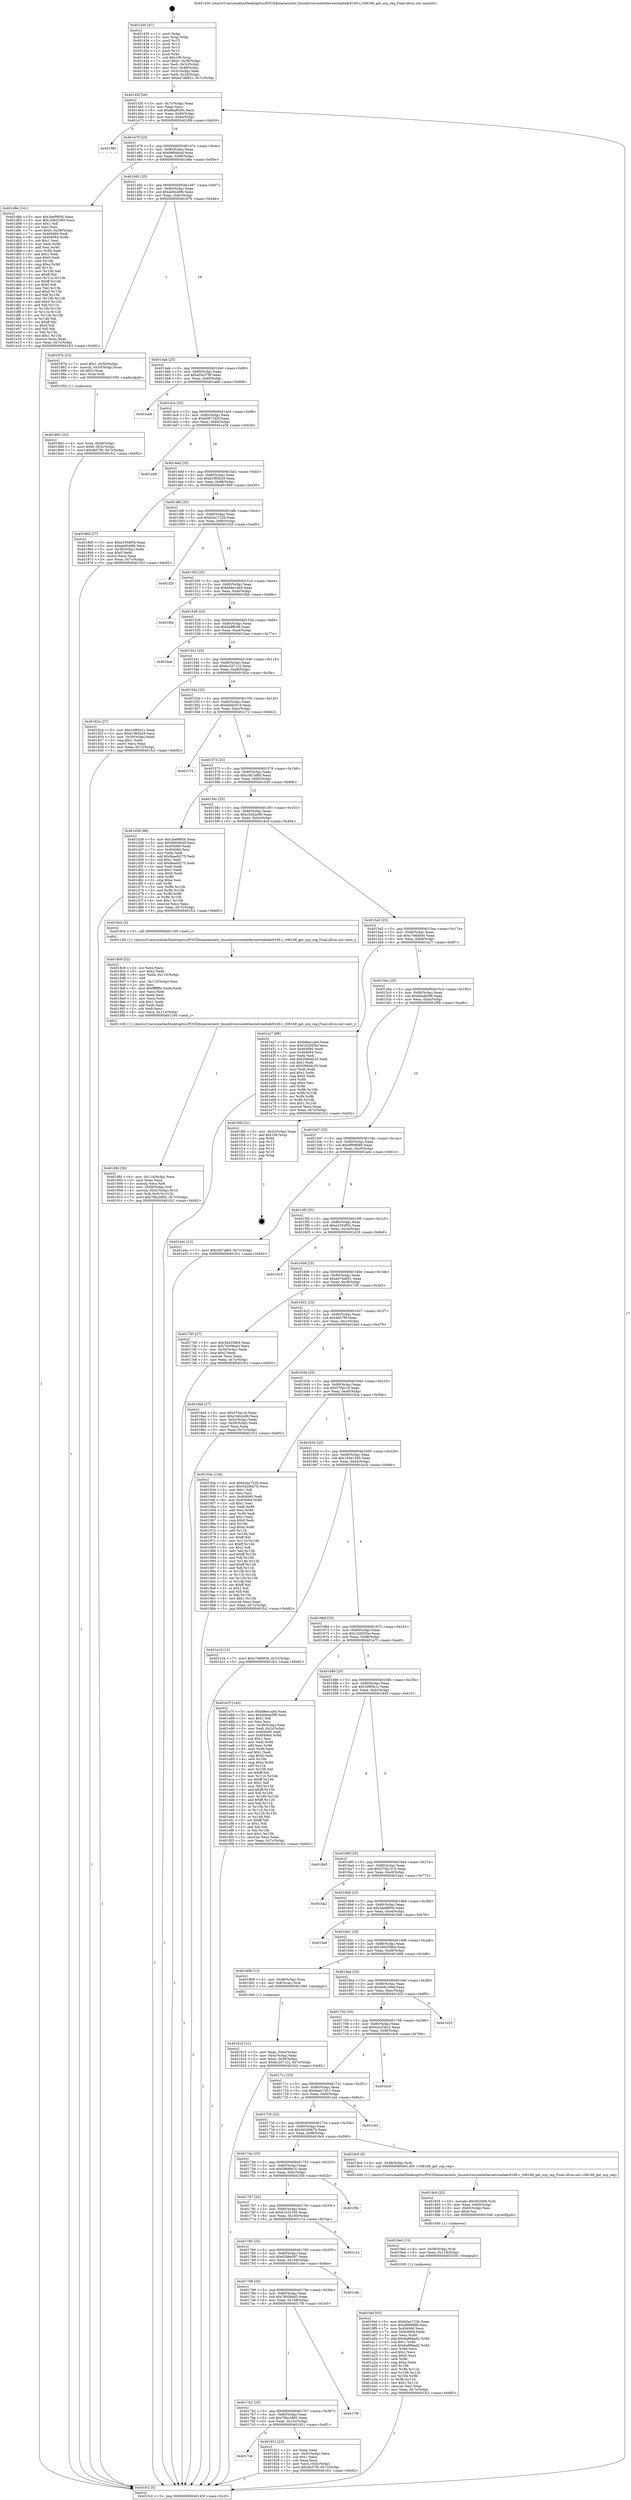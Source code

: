 digraph "0x401430" {
  label = "0x401430 (/mnt/c/Users/mathe/Desktop/tcc/POCII/binaries/extr_linuxdriversnetethernetrealtekr8169.c_rtl8168_get_ocp_reg_Final-ollvm.out::main(0))"
  labelloc = "t"
  node[shape=record]

  Entry [label="",width=0.3,height=0.3,shape=circle,fillcolor=black,style=filled]
  "0x40145f" [label="{
     0x40145f [26]\l
     | [instrs]\l
     &nbsp;&nbsp;0x40145f \<+3\>: mov -0x7c(%rbp),%eax\l
     &nbsp;&nbsp;0x401462 \<+2\>: mov %eax,%ecx\l
     &nbsp;&nbsp;0x401464 \<+6\>: sub $0x8baf029c,%ecx\l
     &nbsp;&nbsp;0x40146a \<+3\>: mov %eax,-0x80(%rbp)\l
     &nbsp;&nbsp;0x40146d \<+6\>: mov %ecx,-0x84(%rbp)\l
     &nbsp;&nbsp;0x401473 \<+6\>: je 0000000000401f89 \<main+0xb59\>\l
  }"]
  "0x401f89" [label="{
     0x401f89\l
  }", style=dashed]
  "0x401479" [label="{
     0x401479 [25]\l
     | [instrs]\l
     &nbsp;&nbsp;0x401479 \<+5\>: jmp 000000000040147e \<main+0x4e\>\l
     &nbsp;&nbsp;0x40147e \<+3\>: mov -0x80(%rbp),%eax\l
     &nbsp;&nbsp;0x401481 \<+5\>: sub $0x96848cef,%eax\l
     &nbsp;&nbsp;0x401486 \<+6\>: mov %eax,-0x88(%rbp)\l
     &nbsp;&nbsp;0x40148c \<+6\>: je 0000000000401d8e \<main+0x95e\>\l
  }"]
  Exit [label="",width=0.3,height=0.3,shape=circle,fillcolor=black,style=filled,peripheries=2]
  "0x401d8e" [label="{
     0x401d8e [141]\l
     | [instrs]\l
     &nbsp;&nbsp;0x401d8e \<+5\>: mov $0x3aef9856,%eax\l
     &nbsp;&nbsp;0x401d93 \<+5\>: mov $0x164d1565,%ecx\l
     &nbsp;&nbsp;0x401d98 \<+2\>: mov $0x1,%dl\l
     &nbsp;&nbsp;0x401d9a \<+2\>: xor %esi,%esi\l
     &nbsp;&nbsp;0x401d9c \<+7\>: movl $0x0,-0x38(%rbp)\l
     &nbsp;&nbsp;0x401da3 \<+7\>: mov 0x404060,%edi\l
     &nbsp;&nbsp;0x401daa \<+8\>: mov 0x404064,%r8d\l
     &nbsp;&nbsp;0x401db2 \<+3\>: sub $0x1,%esi\l
     &nbsp;&nbsp;0x401db5 \<+3\>: mov %edi,%r9d\l
     &nbsp;&nbsp;0x401db8 \<+3\>: add %esi,%r9d\l
     &nbsp;&nbsp;0x401dbb \<+4\>: imul %r9d,%edi\l
     &nbsp;&nbsp;0x401dbf \<+3\>: and $0x1,%edi\l
     &nbsp;&nbsp;0x401dc2 \<+3\>: cmp $0x0,%edi\l
     &nbsp;&nbsp;0x401dc5 \<+4\>: sete %r10b\l
     &nbsp;&nbsp;0x401dc9 \<+4\>: cmp $0xa,%r8d\l
     &nbsp;&nbsp;0x401dcd \<+4\>: setl %r11b\l
     &nbsp;&nbsp;0x401dd1 \<+3\>: mov %r10b,%bl\l
     &nbsp;&nbsp;0x401dd4 \<+3\>: xor $0xff,%bl\l
     &nbsp;&nbsp;0x401dd7 \<+3\>: mov %r11b,%r14b\l
     &nbsp;&nbsp;0x401dda \<+4\>: xor $0xff,%r14b\l
     &nbsp;&nbsp;0x401dde \<+3\>: xor $0x0,%dl\l
     &nbsp;&nbsp;0x401de1 \<+3\>: mov %bl,%r15b\l
     &nbsp;&nbsp;0x401de4 \<+4\>: and $0x0,%r15b\l
     &nbsp;&nbsp;0x401de8 \<+3\>: and %dl,%r10b\l
     &nbsp;&nbsp;0x401deb \<+3\>: mov %r14b,%r12b\l
     &nbsp;&nbsp;0x401dee \<+4\>: and $0x0,%r12b\l
     &nbsp;&nbsp;0x401df2 \<+3\>: and %dl,%r11b\l
     &nbsp;&nbsp;0x401df5 \<+3\>: or %r10b,%r15b\l
     &nbsp;&nbsp;0x401df8 \<+3\>: or %r11b,%r12b\l
     &nbsp;&nbsp;0x401dfb \<+3\>: xor %r12b,%r15b\l
     &nbsp;&nbsp;0x401dfe \<+3\>: or %r14b,%bl\l
     &nbsp;&nbsp;0x401e01 \<+3\>: xor $0xff,%bl\l
     &nbsp;&nbsp;0x401e04 \<+3\>: or $0x0,%dl\l
     &nbsp;&nbsp;0x401e07 \<+2\>: and %dl,%bl\l
     &nbsp;&nbsp;0x401e09 \<+3\>: or %bl,%r15b\l
     &nbsp;&nbsp;0x401e0c \<+4\>: test $0x1,%r15b\l
     &nbsp;&nbsp;0x401e10 \<+3\>: cmovne %ecx,%eax\l
     &nbsp;&nbsp;0x401e13 \<+3\>: mov %eax,-0x7c(%rbp)\l
     &nbsp;&nbsp;0x401e16 \<+5\>: jmp 0000000000401fc2 \<main+0xb92\>\l
  }"]
  "0x401492" [label="{
     0x401492 [25]\l
     | [instrs]\l
     &nbsp;&nbsp;0x401492 \<+5\>: jmp 0000000000401497 \<main+0x67\>\l
     &nbsp;&nbsp;0x401497 \<+3\>: mov -0x80(%rbp),%eax\l
     &nbsp;&nbsp;0x40149a \<+5\>: sub $0xab92a9f6,%eax\l
     &nbsp;&nbsp;0x40149f \<+6\>: mov %eax,-0x8c(%rbp)\l
     &nbsp;&nbsp;0x4014a5 \<+6\>: je 000000000040187b \<main+0x44b\>\l
  }"]
  "0x4019ef" [label="{
     0x4019ef [93]\l
     | [instrs]\l
     &nbsp;&nbsp;0x4019ef \<+5\>: mov $0xb3ec722b,%eax\l
     &nbsp;&nbsp;0x4019f4 \<+5\>: mov $0xdf99fb86,%esi\l
     &nbsp;&nbsp;0x4019f9 \<+7\>: mov 0x404060,%ecx\l
     &nbsp;&nbsp;0x401a00 \<+7\>: mov 0x404064,%edx\l
     &nbsp;&nbsp;0x401a07 \<+3\>: mov %ecx,%r8d\l
     &nbsp;&nbsp;0x401a0a \<+7\>: add $0x6a88bad2,%r8d\l
     &nbsp;&nbsp;0x401a11 \<+4\>: sub $0x1,%r8d\l
     &nbsp;&nbsp;0x401a15 \<+7\>: sub $0x6a88bad2,%r8d\l
     &nbsp;&nbsp;0x401a1c \<+4\>: imul %r8d,%ecx\l
     &nbsp;&nbsp;0x401a20 \<+3\>: and $0x1,%ecx\l
     &nbsp;&nbsp;0x401a23 \<+3\>: cmp $0x0,%ecx\l
     &nbsp;&nbsp;0x401a26 \<+4\>: sete %r9b\l
     &nbsp;&nbsp;0x401a2a \<+3\>: cmp $0xa,%edx\l
     &nbsp;&nbsp;0x401a2d \<+4\>: setl %r10b\l
     &nbsp;&nbsp;0x401a31 \<+3\>: mov %r9b,%r11b\l
     &nbsp;&nbsp;0x401a34 \<+3\>: and %r10b,%r11b\l
     &nbsp;&nbsp;0x401a37 \<+3\>: xor %r10b,%r9b\l
     &nbsp;&nbsp;0x401a3a \<+3\>: or %r9b,%r11b\l
     &nbsp;&nbsp;0x401a3d \<+4\>: test $0x1,%r11b\l
     &nbsp;&nbsp;0x401a41 \<+3\>: cmovne %esi,%eax\l
     &nbsp;&nbsp;0x401a44 \<+3\>: mov %eax,-0x7c(%rbp)\l
     &nbsp;&nbsp;0x401a47 \<+5\>: jmp 0000000000401fc2 \<main+0xb92\>\l
  }"]
  "0x40187b" [label="{
     0x40187b [23]\l
     | [instrs]\l
     &nbsp;&nbsp;0x40187b \<+7\>: movl $0x1,-0x50(%rbp)\l
     &nbsp;&nbsp;0x401882 \<+4\>: movslq -0x50(%rbp),%rax\l
     &nbsp;&nbsp;0x401886 \<+4\>: shl $0x3,%rax\l
     &nbsp;&nbsp;0x40188a \<+3\>: mov %rax,%rdi\l
     &nbsp;&nbsp;0x40188d \<+5\>: call 0000000000401050 \<malloc@plt\>\l
     | [calls]\l
     &nbsp;&nbsp;0x401050 \{1\} (unknown)\l
  }"]
  "0x4014ab" [label="{
     0x4014ab [25]\l
     | [instrs]\l
     &nbsp;&nbsp;0x4014ab \<+5\>: jmp 00000000004014b0 \<main+0x80\>\l
     &nbsp;&nbsp;0x4014b0 \<+3\>: mov -0x80(%rbp),%eax\l
     &nbsp;&nbsp;0x4014b3 \<+5\>: sub $0xaf3437f8,%eax\l
     &nbsp;&nbsp;0x4014b8 \<+6\>: mov %eax,-0x90(%rbp)\l
     &nbsp;&nbsp;0x4014be \<+6\>: je 0000000000401ae8 \<main+0x6b8\>\l
  }"]
  "0x4019e0" [label="{
     0x4019e0 [15]\l
     | [instrs]\l
     &nbsp;&nbsp;0x4019e0 \<+4\>: mov -0x58(%rbp),%rdi\l
     &nbsp;&nbsp;0x4019e4 \<+6\>: mov %eax,-0x118(%rbp)\l
     &nbsp;&nbsp;0x4019ea \<+5\>: call 0000000000401030 \<free@plt\>\l
     | [calls]\l
     &nbsp;&nbsp;0x401030 \{1\} (unknown)\l
  }"]
  "0x401ae8" [label="{
     0x401ae8\l
  }", style=dashed]
  "0x4014c4" [label="{
     0x4014c4 [25]\l
     | [instrs]\l
     &nbsp;&nbsp;0x4014c4 \<+5\>: jmp 00000000004014c9 \<main+0x99\>\l
     &nbsp;&nbsp;0x4014c9 \<+3\>: mov -0x80(%rbp),%eax\l
     &nbsp;&nbsp;0x4014cc \<+5\>: sub $0xb0872d2f,%eax\l
     &nbsp;&nbsp;0x4014d1 \<+6\>: mov %eax,-0x94(%rbp)\l
     &nbsp;&nbsp;0x4014d7 \<+6\>: je 0000000000401a58 \<main+0x628\>\l
  }"]
  "0x4019c9" [label="{
     0x4019c9 [23]\l
     | [instrs]\l
     &nbsp;&nbsp;0x4019c9 \<+10\>: movabs $0x4020d6,%rdi\l
     &nbsp;&nbsp;0x4019d3 \<+3\>: mov %eax,-0x60(%rbp)\l
     &nbsp;&nbsp;0x4019d6 \<+3\>: mov -0x60(%rbp),%esi\l
     &nbsp;&nbsp;0x4019d9 \<+2\>: mov $0x0,%al\l
     &nbsp;&nbsp;0x4019db \<+5\>: call 0000000000401040 \<printf@plt\>\l
     | [calls]\l
     &nbsp;&nbsp;0x401040 \{1\} (unknown)\l
  }"]
  "0x401a58" [label="{
     0x401a58\l
  }", style=dashed]
  "0x4014dd" [label="{
     0x4014dd [25]\l
     | [instrs]\l
     &nbsp;&nbsp;0x4014dd \<+5\>: jmp 00000000004014e2 \<main+0xb2\>\l
     &nbsp;&nbsp;0x4014e2 \<+3\>: mov -0x80(%rbp),%eax\l
     &nbsp;&nbsp;0x4014e5 \<+5\>: sub $0xb1f85b29,%eax\l
     &nbsp;&nbsp;0x4014ea \<+6\>: mov %eax,-0x98(%rbp)\l
     &nbsp;&nbsp;0x4014f0 \<+6\>: je 0000000000401860 \<main+0x430\>\l
  }"]
  "0x4017cb" [label="{
     0x4017cb\l
  }", style=dashed]
  "0x401860" [label="{
     0x401860 [27]\l
     | [instrs]\l
     &nbsp;&nbsp;0x401860 \<+5\>: mov $0xe335df54,%eax\l
     &nbsp;&nbsp;0x401865 \<+5\>: mov $0xab92a9f6,%ecx\l
     &nbsp;&nbsp;0x40186a \<+3\>: mov -0x30(%rbp),%edx\l
     &nbsp;&nbsp;0x40186d \<+3\>: cmp $0x0,%edx\l
     &nbsp;&nbsp;0x401870 \<+3\>: cmove %ecx,%eax\l
     &nbsp;&nbsp;0x401873 \<+3\>: mov %eax,-0x7c(%rbp)\l
     &nbsp;&nbsp;0x401876 \<+5\>: jmp 0000000000401fc2 \<main+0xb92\>\l
  }"]
  "0x4014f6" [label="{
     0x4014f6 [25]\l
     | [instrs]\l
     &nbsp;&nbsp;0x4014f6 \<+5\>: jmp 00000000004014fb \<main+0xcb\>\l
     &nbsp;&nbsp;0x4014fb \<+3\>: mov -0x80(%rbp),%eax\l
     &nbsp;&nbsp;0x4014fe \<+5\>: sub $0xb3ec722b,%eax\l
     &nbsp;&nbsp;0x401503 \<+6\>: mov %eax,-0x9c(%rbp)\l
     &nbsp;&nbsp;0x401509 \<+6\>: je 0000000000401f20 \<main+0xaf0\>\l
  }"]
  "0x401921" [label="{
     0x401921 [25]\l
     | [instrs]\l
     &nbsp;&nbsp;0x401921 \<+2\>: xor %eax,%eax\l
     &nbsp;&nbsp;0x401923 \<+3\>: mov -0x5c(%rbp),%ecx\l
     &nbsp;&nbsp;0x401926 \<+3\>: sub $0x1,%eax\l
     &nbsp;&nbsp;0x401929 \<+2\>: sub %eax,%ecx\l
     &nbsp;&nbsp;0x40192b \<+3\>: mov %ecx,-0x5c(%rbp)\l
     &nbsp;&nbsp;0x40192e \<+7\>: movl $0x4b57f9,-0x7c(%rbp)\l
     &nbsp;&nbsp;0x401935 \<+5\>: jmp 0000000000401fc2 \<main+0xb92\>\l
  }"]
  "0x401f20" [label="{
     0x401f20\l
  }", style=dashed]
  "0x40150f" [label="{
     0x40150f [25]\l
     | [instrs]\l
     &nbsp;&nbsp;0x40150f \<+5\>: jmp 0000000000401514 \<main+0xe4\>\l
     &nbsp;&nbsp;0x401514 \<+3\>: mov -0x80(%rbp),%eax\l
     &nbsp;&nbsp;0x401517 \<+5\>: sub $0xb9ee1ab4,%eax\l
     &nbsp;&nbsp;0x40151c \<+6\>: mov %eax,-0xa0(%rbp)\l
     &nbsp;&nbsp;0x401522 \<+6\>: je 0000000000401fbb \<main+0xb8b\>\l
  }"]
  "0x4017b2" [label="{
     0x4017b2 [25]\l
     | [instrs]\l
     &nbsp;&nbsp;0x4017b2 \<+5\>: jmp 00000000004017b7 \<main+0x387\>\l
     &nbsp;&nbsp;0x4017b7 \<+3\>: mov -0x80(%rbp),%eax\l
     &nbsp;&nbsp;0x4017ba \<+5\>: sub $0x78bc2882,%eax\l
     &nbsp;&nbsp;0x4017bf \<+6\>: mov %eax,-0x10c(%rbp)\l
     &nbsp;&nbsp;0x4017c5 \<+6\>: je 0000000000401921 \<main+0x4f1\>\l
  }"]
  "0x401fbb" [label="{
     0x401fbb\l
  }", style=dashed]
  "0x401528" [label="{
     0x401528 [25]\l
     | [instrs]\l
     &nbsp;&nbsp;0x401528 \<+5\>: jmp 000000000040152d \<main+0xfd\>\l
     &nbsp;&nbsp;0x40152d \<+3\>: mov -0x80(%rbp),%eax\l
     &nbsp;&nbsp;0x401530 \<+5\>: sub $0xbaff9c09,%eax\l
     &nbsp;&nbsp;0x401535 \<+6\>: mov %eax,-0xa4(%rbp)\l
     &nbsp;&nbsp;0x40153b \<+6\>: je 0000000000401bae \<main+0x77e\>\l
  }"]
  "0x4017f0" [label="{
     0x4017f0\l
  }", style=dashed]
  "0x401bae" [label="{
     0x401bae\l
  }", style=dashed]
  "0x401541" [label="{
     0x401541 [25]\l
     | [instrs]\l
     &nbsp;&nbsp;0x401541 \<+5\>: jmp 0000000000401546 \<main+0x116\>\l
     &nbsp;&nbsp;0x401546 \<+3\>: mov -0x80(%rbp),%eax\l
     &nbsp;&nbsp;0x401549 \<+5\>: sub $0xbc2d7122,%eax\l
     &nbsp;&nbsp;0x40154e \<+6\>: mov %eax,-0xa8(%rbp)\l
     &nbsp;&nbsp;0x401554 \<+6\>: je 000000000040182a \<main+0x3fa\>\l
  }"]
  "0x401799" [label="{
     0x401799 [25]\l
     | [instrs]\l
     &nbsp;&nbsp;0x401799 \<+5\>: jmp 000000000040179e \<main+0x36e\>\l
     &nbsp;&nbsp;0x40179e \<+3\>: mov -0x80(%rbp),%eax\l
     &nbsp;&nbsp;0x4017a1 \<+5\>: sub $0x76058ad3,%eax\l
     &nbsp;&nbsp;0x4017a6 \<+6\>: mov %eax,-0x108(%rbp)\l
     &nbsp;&nbsp;0x4017ac \<+6\>: je 00000000004017f0 \<main+0x3c0\>\l
  }"]
  "0x40182a" [label="{
     0x40182a [27]\l
     | [instrs]\l
     &nbsp;&nbsp;0x40182a \<+5\>: mov $0x1ef65e1c,%eax\l
     &nbsp;&nbsp;0x40182f \<+5\>: mov $0xb1f85b29,%ecx\l
     &nbsp;&nbsp;0x401834 \<+3\>: mov -0x30(%rbp),%edx\l
     &nbsp;&nbsp;0x401837 \<+3\>: cmp $0x1,%edx\l
     &nbsp;&nbsp;0x40183a \<+3\>: cmovl %ecx,%eax\l
     &nbsp;&nbsp;0x40183d \<+3\>: mov %eax,-0x7c(%rbp)\l
     &nbsp;&nbsp;0x401840 \<+5\>: jmp 0000000000401fc2 \<main+0xb92\>\l
  }"]
  "0x40155a" [label="{
     0x40155a [25]\l
     | [instrs]\l
     &nbsp;&nbsp;0x40155a \<+5\>: jmp 000000000040155f \<main+0x12f\>\l
     &nbsp;&nbsp;0x40155f \<+3\>: mov -0x80(%rbp),%eax\l
     &nbsp;&nbsp;0x401562 \<+5\>: sub $0xbefd2919,%eax\l
     &nbsp;&nbsp;0x401567 \<+6\>: mov %eax,-0xac(%rbp)\l
     &nbsp;&nbsp;0x40156d \<+6\>: je 0000000000401c72 \<main+0x842\>\l
  }"]
  "0x401cde" [label="{
     0x401cde\l
  }", style=dashed]
  "0x401c72" [label="{
     0x401c72\l
  }", style=dashed]
  "0x401573" [label="{
     0x401573 [25]\l
     | [instrs]\l
     &nbsp;&nbsp;0x401573 \<+5\>: jmp 0000000000401578 \<main+0x148\>\l
     &nbsp;&nbsp;0x401578 \<+3\>: mov -0x80(%rbp),%eax\l
     &nbsp;&nbsp;0x40157b \<+5\>: sub $0xc0b7af60,%eax\l
     &nbsp;&nbsp;0x401580 \<+6\>: mov %eax,-0xb0(%rbp)\l
     &nbsp;&nbsp;0x401586 \<+6\>: je 0000000000401d36 \<main+0x906\>\l
  }"]
  "0x401780" [label="{
     0x401780 [25]\l
     | [instrs]\l
     &nbsp;&nbsp;0x401780 \<+5\>: jmp 0000000000401785 \<main+0x355\>\l
     &nbsp;&nbsp;0x401785 \<+3\>: mov -0x80(%rbp),%eax\l
     &nbsp;&nbsp;0x401788 \<+5\>: sub $0x6266e567,%eax\l
     &nbsp;&nbsp;0x40178d \<+6\>: mov %eax,-0x104(%rbp)\l
     &nbsp;&nbsp;0x401793 \<+6\>: je 0000000000401cde \<main+0x8ae\>\l
  }"]
  "0x401d36" [label="{
     0x401d36 [88]\l
     | [instrs]\l
     &nbsp;&nbsp;0x401d36 \<+5\>: mov $0x3aef9856,%eax\l
     &nbsp;&nbsp;0x401d3b \<+5\>: mov $0x96848cef,%ecx\l
     &nbsp;&nbsp;0x401d40 \<+7\>: mov 0x404060,%edx\l
     &nbsp;&nbsp;0x401d47 \<+7\>: mov 0x404064,%esi\l
     &nbsp;&nbsp;0x401d4e \<+2\>: mov %edx,%edi\l
     &nbsp;&nbsp;0x401d50 \<+6\>: add $0x8ead4275,%edi\l
     &nbsp;&nbsp;0x401d56 \<+3\>: sub $0x1,%edi\l
     &nbsp;&nbsp;0x401d59 \<+6\>: sub $0x8ead4275,%edi\l
     &nbsp;&nbsp;0x401d5f \<+3\>: imul %edi,%edx\l
     &nbsp;&nbsp;0x401d62 \<+3\>: and $0x1,%edx\l
     &nbsp;&nbsp;0x401d65 \<+3\>: cmp $0x0,%edx\l
     &nbsp;&nbsp;0x401d68 \<+4\>: sete %r8b\l
     &nbsp;&nbsp;0x401d6c \<+3\>: cmp $0xa,%esi\l
     &nbsp;&nbsp;0x401d6f \<+4\>: setl %r9b\l
     &nbsp;&nbsp;0x401d73 \<+3\>: mov %r8b,%r10b\l
     &nbsp;&nbsp;0x401d76 \<+3\>: and %r9b,%r10b\l
     &nbsp;&nbsp;0x401d79 \<+3\>: xor %r9b,%r8b\l
     &nbsp;&nbsp;0x401d7c \<+3\>: or %r8b,%r10b\l
     &nbsp;&nbsp;0x401d7f \<+4\>: test $0x1,%r10b\l
     &nbsp;&nbsp;0x401d83 \<+3\>: cmovne %ecx,%eax\l
     &nbsp;&nbsp;0x401d86 \<+3\>: mov %eax,-0x7c(%rbp)\l
     &nbsp;&nbsp;0x401d89 \<+5\>: jmp 0000000000401fc2 \<main+0xb92\>\l
  }"]
  "0x40158c" [label="{
     0x40158c [25]\l
     | [instrs]\l
     &nbsp;&nbsp;0x40158c \<+5\>: jmp 0000000000401591 \<main+0x161\>\l
     &nbsp;&nbsp;0x401591 \<+3\>: mov -0x80(%rbp),%eax\l
     &nbsp;&nbsp;0x401594 \<+5\>: sub $0xc3d42e06,%eax\l
     &nbsp;&nbsp;0x401599 \<+6\>: mov %eax,-0xb4(%rbp)\l
     &nbsp;&nbsp;0x40159f \<+6\>: je 00000000004018c4 \<main+0x494\>\l
  }"]
  "0x401c1a" [label="{
     0x401c1a\l
  }", style=dashed]
  "0x4018c4" [label="{
     0x4018c4 [5]\l
     | [instrs]\l
     &nbsp;&nbsp;0x4018c4 \<+5\>: call 0000000000401160 \<next_i\>\l
     | [calls]\l
     &nbsp;&nbsp;0x401160 \{1\} (/mnt/c/Users/mathe/Desktop/tcc/POCII/binaries/extr_linuxdriversnetethernetrealtekr8169.c_rtl8168_get_ocp_reg_Final-ollvm.out::next_i)\l
  }"]
  "0x4015a5" [label="{
     0x4015a5 [25]\l
     | [instrs]\l
     &nbsp;&nbsp;0x4015a5 \<+5\>: jmp 00000000004015aa \<main+0x17a\>\l
     &nbsp;&nbsp;0x4015aa \<+3\>: mov -0x80(%rbp),%eax\l
     &nbsp;&nbsp;0x4015ad \<+5\>: sub $0xc7e8d93e,%eax\l
     &nbsp;&nbsp;0x4015b2 \<+6\>: mov %eax,-0xb8(%rbp)\l
     &nbsp;&nbsp;0x4015b8 \<+6\>: je 0000000000401e27 \<main+0x9f7\>\l
  }"]
  "0x401767" [label="{
     0x401767 [25]\l
     | [instrs]\l
     &nbsp;&nbsp;0x401767 \<+5\>: jmp 000000000040176c \<main+0x33c\>\l
     &nbsp;&nbsp;0x40176c \<+3\>: mov -0x80(%rbp),%eax\l
     &nbsp;&nbsp;0x40176f \<+5\>: sub $0x61b32183,%eax\l
     &nbsp;&nbsp;0x401774 \<+6\>: mov %eax,-0x100(%rbp)\l
     &nbsp;&nbsp;0x40177a \<+6\>: je 0000000000401c1a \<main+0x7ea\>\l
  }"]
  "0x401e27" [label="{
     0x401e27 [88]\l
     | [instrs]\l
     &nbsp;&nbsp;0x401e27 \<+5\>: mov $0xb9ee1ab4,%eax\l
     &nbsp;&nbsp;0x401e2c \<+5\>: mov $0x1d265f3e,%ecx\l
     &nbsp;&nbsp;0x401e31 \<+7\>: mov 0x404060,%edx\l
     &nbsp;&nbsp;0x401e38 \<+7\>: mov 0x404064,%esi\l
     &nbsp;&nbsp;0x401e3f \<+2\>: mov %edx,%edi\l
     &nbsp;&nbsp;0x401e41 \<+6\>: add $0x29d4dc25,%edi\l
     &nbsp;&nbsp;0x401e47 \<+3\>: sub $0x1,%edi\l
     &nbsp;&nbsp;0x401e4a \<+6\>: sub $0x29d4dc25,%edi\l
     &nbsp;&nbsp;0x401e50 \<+3\>: imul %edi,%edx\l
     &nbsp;&nbsp;0x401e53 \<+3\>: and $0x1,%edx\l
     &nbsp;&nbsp;0x401e56 \<+3\>: cmp $0x0,%edx\l
     &nbsp;&nbsp;0x401e59 \<+4\>: sete %r8b\l
     &nbsp;&nbsp;0x401e5d \<+3\>: cmp $0xa,%esi\l
     &nbsp;&nbsp;0x401e60 \<+4\>: setl %r9b\l
     &nbsp;&nbsp;0x401e64 \<+3\>: mov %r8b,%r10b\l
     &nbsp;&nbsp;0x401e67 \<+3\>: and %r9b,%r10b\l
     &nbsp;&nbsp;0x401e6a \<+3\>: xor %r9b,%r8b\l
     &nbsp;&nbsp;0x401e6d \<+3\>: or %r8b,%r10b\l
     &nbsp;&nbsp;0x401e70 \<+4\>: test $0x1,%r10b\l
     &nbsp;&nbsp;0x401e74 \<+3\>: cmovne %ecx,%eax\l
     &nbsp;&nbsp;0x401e77 \<+3\>: mov %eax,-0x7c(%rbp)\l
     &nbsp;&nbsp;0x401e7a \<+5\>: jmp 0000000000401fc2 \<main+0xb92\>\l
  }"]
  "0x4015be" [label="{
     0x4015be [25]\l
     | [instrs]\l
     &nbsp;&nbsp;0x4015be \<+5\>: jmp 00000000004015c3 \<main+0x193\>\l
     &nbsp;&nbsp;0x4015c3 \<+3\>: mov -0x80(%rbp),%eax\l
     &nbsp;&nbsp;0x4015c6 \<+5\>: sub $0xd0a4e5f8,%eax\l
     &nbsp;&nbsp;0x4015cb \<+6\>: mov %eax,-0xbc(%rbp)\l
     &nbsp;&nbsp;0x4015d1 \<+6\>: je 0000000000401f0b \<main+0xadb\>\l
  }"]
  "0x401f5b" [label="{
     0x401f5b\l
  }", style=dashed]
  "0x401f0b" [label="{
     0x401f0b [21]\l
     | [instrs]\l
     &nbsp;&nbsp;0x401f0b \<+3\>: mov -0x2c(%rbp),%eax\l
     &nbsp;&nbsp;0x401f0e \<+7\>: add $0x108,%rsp\l
     &nbsp;&nbsp;0x401f15 \<+1\>: pop %rbx\l
     &nbsp;&nbsp;0x401f16 \<+2\>: pop %r12\l
     &nbsp;&nbsp;0x401f18 \<+2\>: pop %r13\l
     &nbsp;&nbsp;0x401f1a \<+2\>: pop %r14\l
     &nbsp;&nbsp;0x401f1c \<+2\>: pop %r15\l
     &nbsp;&nbsp;0x401f1e \<+1\>: pop %rbp\l
     &nbsp;&nbsp;0x401f1f \<+1\>: ret\l
  }"]
  "0x4015d7" [label="{
     0x4015d7 [25]\l
     | [instrs]\l
     &nbsp;&nbsp;0x4015d7 \<+5\>: jmp 00000000004015dc \<main+0x1ac\>\l
     &nbsp;&nbsp;0x4015dc \<+3\>: mov -0x80(%rbp),%eax\l
     &nbsp;&nbsp;0x4015df \<+5\>: sub $0xdf99fb86,%eax\l
     &nbsp;&nbsp;0x4015e4 \<+6\>: mov %eax,-0xc0(%rbp)\l
     &nbsp;&nbsp;0x4015ea \<+6\>: je 0000000000401a4c \<main+0x61c\>\l
  }"]
  "0x40174e" [label="{
     0x40174e [25]\l
     | [instrs]\l
     &nbsp;&nbsp;0x40174e \<+5\>: jmp 0000000000401753 \<main+0x323\>\l
     &nbsp;&nbsp;0x401753 \<+3\>: mov -0x80(%rbp),%eax\l
     &nbsp;&nbsp;0x401756 \<+5\>: sub $0x58689c3c,%eax\l
     &nbsp;&nbsp;0x40175b \<+6\>: mov %eax,-0xfc(%rbp)\l
     &nbsp;&nbsp;0x401761 \<+6\>: je 0000000000401f5b \<main+0xb2b\>\l
  }"]
  "0x401a4c" [label="{
     0x401a4c [12]\l
     | [instrs]\l
     &nbsp;&nbsp;0x401a4c \<+7\>: movl $0xc0b7af60,-0x7c(%rbp)\l
     &nbsp;&nbsp;0x401a53 \<+5\>: jmp 0000000000401fc2 \<main+0xb92\>\l
  }"]
  "0x4015f0" [label="{
     0x4015f0 [25]\l
     | [instrs]\l
     &nbsp;&nbsp;0x4015f0 \<+5\>: jmp 00000000004015f5 \<main+0x1c5\>\l
     &nbsp;&nbsp;0x4015f5 \<+3\>: mov -0x80(%rbp),%eax\l
     &nbsp;&nbsp;0x4015f8 \<+5\>: sub $0xe335df54,%eax\l
     &nbsp;&nbsp;0x4015fd \<+6\>: mov %eax,-0xc4(%rbp)\l
     &nbsp;&nbsp;0x401603 \<+6\>: je 0000000000401d19 \<main+0x8e9\>\l
  }"]
  "0x4019c0" [label="{
     0x4019c0 [9]\l
     | [instrs]\l
     &nbsp;&nbsp;0x4019c0 \<+4\>: mov -0x58(%rbp),%rdi\l
     &nbsp;&nbsp;0x4019c4 \<+5\>: call 0000000000401400 \<rtl8168_get_ocp_reg\>\l
     | [calls]\l
     &nbsp;&nbsp;0x401400 \{1\} (/mnt/c/Users/mathe/Desktop/tcc/POCII/binaries/extr_linuxdriversnetethernetrealtekr8169.c_rtl8168_get_ocp_reg_Final-ollvm.out::rtl8168_get_ocp_reg)\l
  }"]
  "0x401d19" [label="{
     0x401d19\l
  }", style=dashed]
  "0x401609" [label="{
     0x401609 [25]\l
     | [instrs]\l
     &nbsp;&nbsp;0x401609 \<+5\>: jmp 000000000040160e \<main+0x1de\>\l
     &nbsp;&nbsp;0x40160e \<+3\>: mov -0x80(%rbp),%eax\l
     &nbsp;&nbsp;0x401611 \<+5\>: sub $0xe47ddd51,%eax\l
     &nbsp;&nbsp;0x401616 \<+6\>: mov %eax,-0xc8(%rbp)\l
     &nbsp;&nbsp;0x40161c \<+6\>: je 00000000004017d5 \<main+0x3a5\>\l
  }"]
  "0x401735" [label="{
     0x401735 [25]\l
     | [instrs]\l
     &nbsp;&nbsp;0x401735 \<+5\>: jmp 000000000040173a \<main+0x30a\>\l
     &nbsp;&nbsp;0x40173a \<+3\>: mov -0x80(%rbp),%eax\l
     &nbsp;&nbsp;0x40173d \<+5\>: sub $0x5420bb7b,%eax\l
     &nbsp;&nbsp;0x401742 \<+6\>: mov %eax,-0xf8(%rbp)\l
     &nbsp;&nbsp;0x401748 \<+6\>: je 00000000004019c0 \<main+0x590\>\l
  }"]
  "0x4017d5" [label="{
     0x4017d5 [27]\l
     | [instrs]\l
     &nbsp;&nbsp;0x4017d5 \<+5\>: mov $0x3d4258b4,%eax\l
     &nbsp;&nbsp;0x4017da \<+5\>: mov $0x76058ad3,%ecx\l
     &nbsp;&nbsp;0x4017df \<+3\>: mov -0x34(%rbp),%edx\l
     &nbsp;&nbsp;0x4017e2 \<+3\>: cmp $0x2,%edx\l
     &nbsp;&nbsp;0x4017e5 \<+3\>: cmovne %ecx,%eax\l
     &nbsp;&nbsp;0x4017e8 \<+3\>: mov %eax,-0x7c(%rbp)\l
     &nbsp;&nbsp;0x4017eb \<+5\>: jmp 0000000000401fc2 \<main+0xb92\>\l
  }"]
  "0x401622" [label="{
     0x401622 [25]\l
     | [instrs]\l
     &nbsp;&nbsp;0x401622 \<+5\>: jmp 0000000000401627 \<main+0x1f7\>\l
     &nbsp;&nbsp;0x401627 \<+3\>: mov -0x80(%rbp),%eax\l
     &nbsp;&nbsp;0x40162a \<+5\>: sub $0x4b57f9,%eax\l
     &nbsp;&nbsp;0x40162f \<+6\>: mov %eax,-0xcc(%rbp)\l
     &nbsp;&nbsp;0x401635 \<+6\>: je 00000000004018a9 \<main+0x479\>\l
  }"]
  "0x401fc2" [label="{
     0x401fc2 [5]\l
     | [instrs]\l
     &nbsp;&nbsp;0x401fc2 \<+5\>: jmp 000000000040145f \<main+0x2f\>\l
  }"]
  "0x401430" [label="{
     0x401430 [47]\l
     | [instrs]\l
     &nbsp;&nbsp;0x401430 \<+1\>: push %rbp\l
     &nbsp;&nbsp;0x401431 \<+3\>: mov %rsp,%rbp\l
     &nbsp;&nbsp;0x401434 \<+2\>: push %r15\l
     &nbsp;&nbsp;0x401436 \<+2\>: push %r14\l
     &nbsp;&nbsp;0x401438 \<+2\>: push %r13\l
     &nbsp;&nbsp;0x40143a \<+2\>: push %r12\l
     &nbsp;&nbsp;0x40143c \<+1\>: push %rbx\l
     &nbsp;&nbsp;0x40143d \<+7\>: sub $0x108,%rsp\l
     &nbsp;&nbsp;0x401444 \<+7\>: movl $0x0,-0x38(%rbp)\l
     &nbsp;&nbsp;0x40144b \<+3\>: mov %edi,-0x3c(%rbp)\l
     &nbsp;&nbsp;0x40144e \<+4\>: mov %rsi,-0x48(%rbp)\l
     &nbsp;&nbsp;0x401452 \<+3\>: mov -0x3c(%rbp),%edi\l
     &nbsp;&nbsp;0x401455 \<+3\>: mov %edi,-0x34(%rbp)\l
     &nbsp;&nbsp;0x401458 \<+7\>: movl $0xe47ddd51,-0x7c(%rbp)\l
  }"]
  "0x401cd2" [label="{
     0x401cd2\l
  }", style=dashed]
  "0x4018a9" [label="{
     0x4018a9 [27]\l
     | [instrs]\l
     &nbsp;&nbsp;0x4018a9 \<+5\>: mov $0x570ec16,%eax\l
     &nbsp;&nbsp;0x4018ae \<+5\>: mov $0xc3d42e06,%ecx\l
     &nbsp;&nbsp;0x4018b3 \<+3\>: mov -0x5c(%rbp),%edx\l
     &nbsp;&nbsp;0x4018b6 \<+3\>: cmp -0x50(%rbp),%edx\l
     &nbsp;&nbsp;0x4018b9 \<+3\>: cmovl %ecx,%eax\l
     &nbsp;&nbsp;0x4018bc \<+3\>: mov %eax,-0x7c(%rbp)\l
     &nbsp;&nbsp;0x4018bf \<+5\>: jmp 0000000000401fc2 \<main+0xb92\>\l
  }"]
  "0x40163b" [label="{
     0x40163b [25]\l
     | [instrs]\l
     &nbsp;&nbsp;0x40163b \<+5\>: jmp 0000000000401640 \<main+0x210\>\l
     &nbsp;&nbsp;0x401640 \<+3\>: mov -0x80(%rbp),%eax\l
     &nbsp;&nbsp;0x401643 \<+5\>: sub $0x570ec16,%eax\l
     &nbsp;&nbsp;0x401648 \<+6\>: mov %eax,-0xd0(%rbp)\l
     &nbsp;&nbsp;0x40164e \<+6\>: je 000000000040193a \<main+0x50a\>\l
  }"]
  "0x40171c" [label="{
     0x40171c [25]\l
     | [instrs]\l
     &nbsp;&nbsp;0x40171c \<+5\>: jmp 0000000000401721 \<main+0x2f1\>\l
     &nbsp;&nbsp;0x401721 \<+3\>: mov -0x80(%rbp),%eax\l
     &nbsp;&nbsp;0x401724 \<+5\>: sub $0x4eeb7921,%eax\l
     &nbsp;&nbsp;0x401729 \<+6\>: mov %eax,-0xf4(%rbp)\l
     &nbsp;&nbsp;0x40172f \<+6\>: je 0000000000401cd2 \<main+0x8a2\>\l
  }"]
  "0x40193a" [label="{
     0x40193a [134]\l
     | [instrs]\l
     &nbsp;&nbsp;0x40193a \<+5\>: mov $0xb3ec722b,%eax\l
     &nbsp;&nbsp;0x40193f \<+5\>: mov $0x5420bb7b,%ecx\l
     &nbsp;&nbsp;0x401944 \<+2\>: mov $0x1,%dl\l
     &nbsp;&nbsp;0x401946 \<+2\>: xor %esi,%esi\l
     &nbsp;&nbsp;0x401948 \<+7\>: mov 0x404060,%edi\l
     &nbsp;&nbsp;0x40194f \<+8\>: mov 0x404064,%r8d\l
     &nbsp;&nbsp;0x401957 \<+3\>: sub $0x1,%esi\l
     &nbsp;&nbsp;0x40195a \<+3\>: mov %edi,%r9d\l
     &nbsp;&nbsp;0x40195d \<+3\>: add %esi,%r9d\l
     &nbsp;&nbsp;0x401960 \<+4\>: imul %r9d,%edi\l
     &nbsp;&nbsp;0x401964 \<+3\>: and $0x1,%edi\l
     &nbsp;&nbsp;0x401967 \<+3\>: cmp $0x0,%edi\l
     &nbsp;&nbsp;0x40196a \<+4\>: sete %r10b\l
     &nbsp;&nbsp;0x40196e \<+4\>: cmp $0xa,%r8d\l
     &nbsp;&nbsp;0x401972 \<+4\>: setl %r11b\l
     &nbsp;&nbsp;0x401976 \<+3\>: mov %r10b,%bl\l
     &nbsp;&nbsp;0x401979 \<+3\>: xor $0xff,%bl\l
     &nbsp;&nbsp;0x40197c \<+3\>: mov %r11b,%r14b\l
     &nbsp;&nbsp;0x40197f \<+4\>: xor $0xff,%r14b\l
     &nbsp;&nbsp;0x401983 \<+3\>: xor $0x1,%dl\l
     &nbsp;&nbsp;0x401986 \<+3\>: mov %bl,%r15b\l
     &nbsp;&nbsp;0x401989 \<+4\>: and $0xff,%r15b\l
     &nbsp;&nbsp;0x40198d \<+3\>: and %dl,%r10b\l
     &nbsp;&nbsp;0x401990 \<+3\>: mov %r14b,%r12b\l
     &nbsp;&nbsp;0x401993 \<+4\>: and $0xff,%r12b\l
     &nbsp;&nbsp;0x401997 \<+3\>: and %dl,%r11b\l
     &nbsp;&nbsp;0x40199a \<+3\>: or %r10b,%r15b\l
     &nbsp;&nbsp;0x40199d \<+3\>: or %r11b,%r12b\l
     &nbsp;&nbsp;0x4019a0 \<+3\>: xor %r12b,%r15b\l
     &nbsp;&nbsp;0x4019a3 \<+3\>: or %r14b,%bl\l
     &nbsp;&nbsp;0x4019a6 \<+3\>: xor $0xff,%bl\l
     &nbsp;&nbsp;0x4019a9 \<+3\>: or $0x1,%dl\l
     &nbsp;&nbsp;0x4019ac \<+2\>: and %dl,%bl\l
     &nbsp;&nbsp;0x4019ae \<+3\>: or %bl,%r15b\l
     &nbsp;&nbsp;0x4019b1 \<+4\>: test $0x1,%r15b\l
     &nbsp;&nbsp;0x4019b5 \<+3\>: cmovne %ecx,%eax\l
     &nbsp;&nbsp;0x4019b8 \<+3\>: mov %eax,-0x7c(%rbp)\l
     &nbsp;&nbsp;0x4019bb \<+5\>: jmp 0000000000401fc2 \<main+0xb92\>\l
  }"]
  "0x401654" [label="{
     0x401654 [25]\l
     | [instrs]\l
     &nbsp;&nbsp;0x401654 \<+5\>: jmp 0000000000401659 \<main+0x229\>\l
     &nbsp;&nbsp;0x401659 \<+3\>: mov -0x80(%rbp),%eax\l
     &nbsp;&nbsp;0x40165c \<+5\>: sub $0x164d1565,%eax\l
     &nbsp;&nbsp;0x401661 \<+6\>: mov %eax,-0xd4(%rbp)\l
     &nbsp;&nbsp;0x401667 \<+6\>: je 0000000000401e1b \<main+0x9eb\>\l
  }"]
  "0x401bc9" [label="{
     0x401bc9\l
  }", style=dashed]
  "0x401e1b" [label="{
     0x401e1b [12]\l
     | [instrs]\l
     &nbsp;&nbsp;0x401e1b \<+7\>: movl $0xc7e8d93e,-0x7c(%rbp)\l
     &nbsp;&nbsp;0x401e22 \<+5\>: jmp 0000000000401fc2 \<main+0xb92\>\l
  }"]
  "0x40166d" [label="{
     0x40166d [25]\l
     | [instrs]\l
     &nbsp;&nbsp;0x40166d \<+5\>: jmp 0000000000401672 \<main+0x242\>\l
     &nbsp;&nbsp;0x401672 \<+3\>: mov -0x80(%rbp),%eax\l
     &nbsp;&nbsp;0x401675 \<+5\>: sub $0x1d265f3e,%eax\l
     &nbsp;&nbsp;0x40167a \<+6\>: mov %eax,-0xd8(%rbp)\l
     &nbsp;&nbsp;0x401680 \<+6\>: je 0000000000401e7f \<main+0xa4f\>\l
  }"]
  "0x401703" [label="{
     0x401703 [25]\l
     | [instrs]\l
     &nbsp;&nbsp;0x401703 \<+5\>: jmp 0000000000401708 \<main+0x2d8\>\l
     &nbsp;&nbsp;0x401708 \<+3\>: mov -0x80(%rbp),%eax\l
     &nbsp;&nbsp;0x40170b \<+5\>: sub $0x42a33bc2,%eax\l
     &nbsp;&nbsp;0x401710 \<+6\>: mov %eax,-0xf0(%rbp)\l
     &nbsp;&nbsp;0x401716 \<+6\>: je 0000000000401bc9 \<main+0x799\>\l
  }"]
  "0x401e7f" [label="{
     0x401e7f [140]\l
     | [instrs]\l
     &nbsp;&nbsp;0x401e7f \<+5\>: mov $0xb9ee1ab4,%eax\l
     &nbsp;&nbsp;0x401e84 \<+5\>: mov $0xd0a4e5f8,%ecx\l
     &nbsp;&nbsp;0x401e89 \<+2\>: mov $0x1,%dl\l
     &nbsp;&nbsp;0x401e8b \<+2\>: xor %esi,%esi\l
     &nbsp;&nbsp;0x401e8d \<+3\>: mov -0x38(%rbp),%edi\l
     &nbsp;&nbsp;0x401e90 \<+3\>: mov %edi,-0x2c(%rbp)\l
     &nbsp;&nbsp;0x401e93 \<+7\>: mov 0x404060,%edi\l
     &nbsp;&nbsp;0x401e9a \<+8\>: mov 0x404064,%r8d\l
     &nbsp;&nbsp;0x401ea2 \<+3\>: sub $0x1,%esi\l
     &nbsp;&nbsp;0x401ea5 \<+3\>: mov %edi,%r9d\l
     &nbsp;&nbsp;0x401ea8 \<+3\>: add %esi,%r9d\l
     &nbsp;&nbsp;0x401eab \<+4\>: imul %r9d,%edi\l
     &nbsp;&nbsp;0x401eaf \<+3\>: and $0x1,%edi\l
     &nbsp;&nbsp;0x401eb2 \<+3\>: cmp $0x0,%edi\l
     &nbsp;&nbsp;0x401eb5 \<+4\>: sete %r10b\l
     &nbsp;&nbsp;0x401eb9 \<+4\>: cmp $0xa,%r8d\l
     &nbsp;&nbsp;0x401ebd \<+4\>: setl %r11b\l
     &nbsp;&nbsp;0x401ec1 \<+3\>: mov %r10b,%bl\l
     &nbsp;&nbsp;0x401ec4 \<+3\>: xor $0xff,%bl\l
     &nbsp;&nbsp;0x401ec7 \<+3\>: mov %r11b,%r14b\l
     &nbsp;&nbsp;0x401eca \<+4\>: xor $0xff,%r14b\l
     &nbsp;&nbsp;0x401ece \<+3\>: xor $0x1,%dl\l
     &nbsp;&nbsp;0x401ed1 \<+3\>: mov %bl,%r15b\l
     &nbsp;&nbsp;0x401ed4 \<+4\>: and $0xff,%r15b\l
     &nbsp;&nbsp;0x401ed8 \<+3\>: and %dl,%r10b\l
     &nbsp;&nbsp;0x401edb \<+3\>: mov %r14b,%r12b\l
     &nbsp;&nbsp;0x401ede \<+4\>: and $0xff,%r12b\l
     &nbsp;&nbsp;0x401ee2 \<+3\>: and %dl,%r11b\l
     &nbsp;&nbsp;0x401ee5 \<+3\>: or %r10b,%r15b\l
     &nbsp;&nbsp;0x401ee8 \<+3\>: or %r11b,%r12b\l
     &nbsp;&nbsp;0x401eeb \<+3\>: xor %r12b,%r15b\l
     &nbsp;&nbsp;0x401eee \<+3\>: or %r14b,%bl\l
     &nbsp;&nbsp;0x401ef1 \<+3\>: xor $0xff,%bl\l
     &nbsp;&nbsp;0x401ef4 \<+3\>: or $0x1,%dl\l
     &nbsp;&nbsp;0x401ef7 \<+2\>: and %dl,%bl\l
     &nbsp;&nbsp;0x401ef9 \<+3\>: or %bl,%r15b\l
     &nbsp;&nbsp;0x401efc \<+4\>: test $0x1,%r15b\l
     &nbsp;&nbsp;0x401f00 \<+3\>: cmovne %ecx,%eax\l
     &nbsp;&nbsp;0x401f03 \<+3\>: mov %eax,-0x7c(%rbp)\l
     &nbsp;&nbsp;0x401f06 \<+5\>: jmp 0000000000401fc2 \<main+0xb92\>\l
  }"]
  "0x401686" [label="{
     0x401686 [25]\l
     | [instrs]\l
     &nbsp;&nbsp;0x401686 \<+5\>: jmp 000000000040168b \<main+0x25b\>\l
     &nbsp;&nbsp;0x40168b \<+3\>: mov -0x80(%rbp),%eax\l
     &nbsp;&nbsp;0x40168e \<+5\>: sub $0x1ef65e1c,%eax\l
     &nbsp;&nbsp;0x401693 \<+6\>: mov %eax,-0xdc(%rbp)\l
     &nbsp;&nbsp;0x401699 \<+6\>: je 0000000000401845 \<main+0x415\>\l
  }"]
  "0x401d25" [label="{
     0x401d25\l
  }", style=dashed]
  "0x401845" [label="{
     0x401845\l
  }", style=dashed]
  "0x40169f" [label="{
     0x40169f [25]\l
     | [instrs]\l
     &nbsp;&nbsp;0x40169f \<+5\>: jmp 00000000004016a4 \<main+0x274\>\l
     &nbsp;&nbsp;0x4016a4 \<+3\>: mov -0x80(%rbp),%eax\l
     &nbsp;&nbsp;0x4016a7 \<+5\>: sub $0x373b1310,%eax\l
     &nbsp;&nbsp;0x4016ac \<+6\>: mov %eax,-0xe0(%rbp)\l
     &nbsp;&nbsp;0x4016b2 \<+6\>: je 0000000000401ba2 \<main+0x772\>\l
  }"]
  "0x4018fd" [label="{
     0x4018fd [36]\l
     | [instrs]\l
     &nbsp;&nbsp;0x4018fd \<+6\>: mov -0x114(%rbp),%ecx\l
     &nbsp;&nbsp;0x401903 \<+3\>: imul %eax,%ecx\l
     &nbsp;&nbsp;0x401906 \<+3\>: movslq %ecx,%r8\l
     &nbsp;&nbsp;0x401909 \<+4\>: mov -0x58(%rbp),%r9\l
     &nbsp;&nbsp;0x40190d \<+4\>: movslq -0x5c(%rbp),%r10\l
     &nbsp;&nbsp;0x401911 \<+4\>: mov %r8,(%r9,%r10,8)\l
     &nbsp;&nbsp;0x401915 \<+7\>: movl $0x78bc2882,-0x7c(%rbp)\l
     &nbsp;&nbsp;0x40191c \<+5\>: jmp 0000000000401fc2 \<main+0xb92\>\l
  }"]
  "0x401ba2" [label="{
     0x401ba2\l
  }", style=dashed]
  "0x4016b8" [label="{
     0x4016b8 [25]\l
     | [instrs]\l
     &nbsp;&nbsp;0x4016b8 \<+5\>: jmp 00000000004016bd \<main+0x28d\>\l
     &nbsp;&nbsp;0x4016bd \<+3\>: mov -0x80(%rbp),%eax\l
     &nbsp;&nbsp;0x4016c0 \<+5\>: sub $0x3aef9856,%eax\l
     &nbsp;&nbsp;0x4016c5 \<+6\>: mov %eax,-0xe4(%rbp)\l
     &nbsp;&nbsp;0x4016cb \<+6\>: je 0000000000401fa8 \<main+0xb78\>\l
  }"]
  "0x4018c9" [label="{
     0x4018c9 [52]\l
     | [instrs]\l
     &nbsp;&nbsp;0x4018c9 \<+2\>: xor %ecx,%ecx\l
     &nbsp;&nbsp;0x4018cb \<+5\>: mov $0x2,%edx\l
     &nbsp;&nbsp;0x4018d0 \<+6\>: mov %edx,-0x110(%rbp)\l
     &nbsp;&nbsp;0x4018d6 \<+1\>: cltd\l
     &nbsp;&nbsp;0x4018d7 \<+6\>: mov -0x110(%rbp),%esi\l
     &nbsp;&nbsp;0x4018dd \<+2\>: idiv %esi\l
     &nbsp;&nbsp;0x4018df \<+6\>: imul $0xfffffffe,%edx,%edx\l
     &nbsp;&nbsp;0x4018e5 \<+2\>: mov %ecx,%edi\l
     &nbsp;&nbsp;0x4018e7 \<+2\>: sub %edx,%edi\l
     &nbsp;&nbsp;0x4018e9 \<+2\>: mov %ecx,%edx\l
     &nbsp;&nbsp;0x4018eb \<+3\>: sub $0x1,%edx\l
     &nbsp;&nbsp;0x4018ee \<+2\>: add %edx,%edi\l
     &nbsp;&nbsp;0x4018f0 \<+2\>: sub %edi,%ecx\l
     &nbsp;&nbsp;0x4018f2 \<+6\>: mov %ecx,-0x114(%rbp)\l
     &nbsp;&nbsp;0x4018f8 \<+5\>: call 0000000000401160 \<next_i\>\l
     | [calls]\l
     &nbsp;&nbsp;0x401160 \{1\} (/mnt/c/Users/mathe/Desktop/tcc/POCII/binaries/extr_linuxdriversnetethernetrealtekr8169.c_rtl8168_get_ocp_reg_Final-ollvm.out::next_i)\l
  }"]
  "0x401fa8" [label="{
     0x401fa8\l
  }", style=dashed]
  "0x4016d1" [label="{
     0x4016d1 [25]\l
     | [instrs]\l
     &nbsp;&nbsp;0x4016d1 \<+5\>: jmp 00000000004016d6 \<main+0x2a6\>\l
     &nbsp;&nbsp;0x4016d6 \<+3\>: mov -0x80(%rbp),%eax\l
     &nbsp;&nbsp;0x4016d9 \<+5\>: sub $0x3d4258b4,%eax\l
     &nbsp;&nbsp;0x4016de \<+6\>: mov %eax,-0xe8(%rbp)\l
     &nbsp;&nbsp;0x4016e4 \<+6\>: je 0000000000401808 \<main+0x3d8\>\l
  }"]
  "0x401892" [label="{
     0x401892 [23]\l
     | [instrs]\l
     &nbsp;&nbsp;0x401892 \<+4\>: mov %rax,-0x58(%rbp)\l
     &nbsp;&nbsp;0x401896 \<+7\>: movl $0x0,-0x5c(%rbp)\l
     &nbsp;&nbsp;0x40189d \<+7\>: movl $0x4b57f9,-0x7c(%rbp)\l
     &nbsp;&nbsp;0x4018a4 \<+5\>: jmp 0000000000401fc2 \<main+0xb92\>\l
  }"]
  "0x401808" [label="{
     0x401808 [13]\l
     | [instrs]\l
     &nbsp;&nbsp;0x401808 \<+4\>: mov -0x48(%rbp),%rax\l
     &nbsp;&nbsp;0x40180c \<+4\>: mov 0x8(%rax),%rdi\l
     &nbsp;&nbsp;0x401810 \<+5\>: call 0000000000401060 \<atoi@plt\>\l
     | [calls]\l
     &nbsp;&nbsp;0x401060 \{1\} (unknown)\l
  }"]
  "0x4016ea" [label="{
     0x4016ea [25]\l
     | [instrs]\l
     &nbsp;&nbsp;0x4016ea \<+5\>: jmp 00000000004016ef \<main+0x2bf\>\l
     &nbsp;&nbsp;0x4016ef \<+3\>: mov -0x80(%rbp),%eax\l
     &nbsp;&nbsp;0x4016f2 \<+5\>: sub $0x4061e0ef,%eax\l
     &nbsp;&nbsp;0x4016f7 \<+6\>: mov %eax,-0xec(%rbp)\l
     &nbsp;&nbsp;0x4016fd \<+6\>: je 0000000000401d25 \<main+0x8f5\>\l
  }"]
  "0x401815" [label="{
     0x401815 [21]\l
     | [instrs]\l
     &nbsp;&nbsp;0x401815 \<+3\>: mov %eax,-0x4c(%rbp)\l
     &nbsp;&nbsp;0x401818 \<+3\>: mov -0x4c(%rbp),%eax\l
     &nbsp;&nbsp;0x40181b \<+3\>: mov %eax,-0x30(%rbp)\l
     &nbsp;&nbsp;0x40181e \<+7\>: movl $0xbc2d7122,-0x7c(%rbp)\l
     &nbsp;&nbsp;0x401825 \<+5\>: jmp 0000000000401fc2 \<main+0xb92\>\l
  }"]
  Entry -> "0x401430" [label=" 1"]
  "0x40145f" -> "0x401f89" [label=" 0"]
  "0x40145f" -> "0x401479" [label=" 18"]
  "0x401f0b" -> Exit [label=" 1"]
  "0x401479" -> "0x401d8e" [label=" 1"]
  "0x401479" -> "0x401492" [label=" 17"]
  "0x401e7f" -> "0x401fc2" [label=" 1"]
  "0x401492" -> "0x40187b" [label=" 1"]
  "0x401492" -> "0x4014ab" [label=" 16"]
  "0x401e27" -> "0x401fc2" [label=" 1"]
  "0x4014ab" -> "0x401ae8" [label=" 0"]
  "0x4014ab" -> "0x4014c4" [label=" 16"]
  "0x401e1b" -> "0x401fc2" [label=" 1"]
  "0x4014c4" -> "0x401a58" [label=" 0"]
  "0x4014c4" -> "0x4014dd" [label=" 16"]
  "0x401d8e" -> "0x401fc2" [label=" 1"]
  "0x4014dd" -> "0x401860" [label=" 1"]
  "0x4014dd" -> "0x4014f6" [label=" 15"]
  "0x401d36" -> "0x401fc2" [label=" 1"]
  "0x4014f6" -> "0x401f20" [label=" 0"]
  "0x4014f6" -> "0x40150f" [label=" 15"]
  "0x401a4c" -> "0x401fc2" [label=" 1"]
  "0x40150f" -> "0x401fbb" [label=" 0"]
  "0x40150f" -> "0x401528" [label=" 15"]
  "0x4019e0" -> "0x4019ef" [label=" 1"]
  "0x401528" -> "0x401bae" [label=" 0"]
  "0x401528" -> "0x401541" [label=" 15"]
  "0x4019c9" -> "0x4019e0" [label=" 1"]
  "0x401541" -> "0x40182a" [label=" 1"]
  "0x401541" -> "0x40155a" [label=" 14"]
  "0x40193a" -> "0x401fc2" [label=" 1"]
  "0x40155a" -> "0x401c72" [label=" 0"]
  "0x40155a" -> "0x401573" [label=" 14"]
  "0x401921" -> "0x401fc2" [label=" 1"]
  "0x401573" -> "0x401d36" [label=" 1"]
  "0x401573" -> "0x40158c" [label=" 13"]
  "0x4017b2" -> "0x401921" [label=" 1"]
  "0x40158c" -> "0x4018c4" [label=" 1"]
  "0x40158c" -> "0x4015a5" [label=" 12"]
  "0x4019ef" -> "0x401fc2" [label=" 1"]
  "0x4015a5" -> "0x401e27" [label=" 1"]
  "0x4015a5" -> "0x4015be" [label=" 11"]
  "0x401799" -> "0x4017f0" [label=" 0"]
  "0x4015be" -> "0x401f0b" [label=" 1"]
  "0x4015be" -> "0x4015d7" [label=" 10"]
  "0x4019c0" -> "0x4019c9" [label=" 1"]
  "0x4015d7" -> "0x401a4c" [label=" 1"]
  "0x4015d7" -> "0x4015f0" [label=" 9"]
  "0x401780" -> "0x401cde" [label=" 0"]
  "0x4015f0" -> "0x401d19" [label=" 0"]
  "0x4015f0" -> "0x401609" [label=" 9"]
  "0x4017b2" -> "0x4017cb" [label=" 0"]
  "0x401609" -> "0x4017d5" [label=" 1"]
  "0x401609" -> "0x401622" [label=" 8"]
  "0x4017d5" -> "0x401fc2" [label=" 1"]
  "0x401430" -> "0x40145f" [label=" 1"]
  "0x401fc2" -> "0x40145f" [label=" 17"]
  "0x401767" -> "0x401c1a" [label=" 0"]
  "0x401622" -> "0x4018a9" [label=" 2"]
  "0x401622" -> "0x40163b" [label=" 6"]
  "0x401799" -> "0x4017b2" [label=" 1"]
  "0x40163b" -> "0x40193a" [label=" 1"]
  "0x40163b" -> "0x401654" [label=" 5"]
  "0x40174e" -> "0x401f5b" [label=" 0"]
  "0x401654" -> "0x401e1b" [label=" 1"]
  "0x401654" -> "0x40166d" [label=" 4"]
  "0x401780" -> "0x401799" [label=" 1"]
  "0x40166d" -> "0x401e7f" [label=" 1"]
  "0x40166d" -> "0x401686" [label=" 3"]
  "0x401735" -> "0x4019c0" [label=" 1"]
  "0x401686" -> "0x401845" [label=" 0"]
  "0x401686" -> "0x40169f" [label=" 3"]
  "0x401767" -> "0x401780" [label=" 1"]
  "0x40169f" -> "0x401ba2" [label=" 0"]
  "0x40169f" -> "0x4016b8" [label=" 3"]
  "0x40171c" -> "0x401cd2" [label=" 0"]
  "0x4016b8" -> "0x401fa8" [label=" 0"]
  "0x4016b8" -> "0x4016d1" [label=" 3"]
  "0x40174e" -> "0x401767" [label=" 1"]
  "0x4016d1" -> "0x401808" [label=" 1"]
  "0x4016d1" -> "0x4016ea" [label=" 2"]
  "0x401808" -> "0x401815" [label=" 1"]
  "0x401815" -> "0x401fc2" [label=" 1"]
  "0x40182a" -> "0x401fc2" [label=" 1"]
  "0x401860" -> "0x401fc2" [label=" 1"]
  "0x40187b" -> "0x401892" [label=" 1"]
  "0x401892" -> "0x401fc2" [label=" 1"]
  "0x4018a9" -> "0x401fc2" [label=" 2"]
  "0x4018c4" -> "0x4018c9" [label=" 1"]
  "0x4018c9" -> "0x4018fd" [label=" 1"]
  "0x4018fd" -> "0x401fc2" [label=" 1"]
  "0x40171c" -> "0x401735" [label=" 2"]
  "0x4016ea" -> "0x401d25" [label=" 0"]
  "0x4016ea" -> "0x401703" [label=" 2"]
  "0x401735" -> "0x40174e" [label=" 1"]
  "0x401703" -> "0x401bc9" [label=" 0"]
  "0x401703" -> "0x40171c" [label=" 2"]
}
